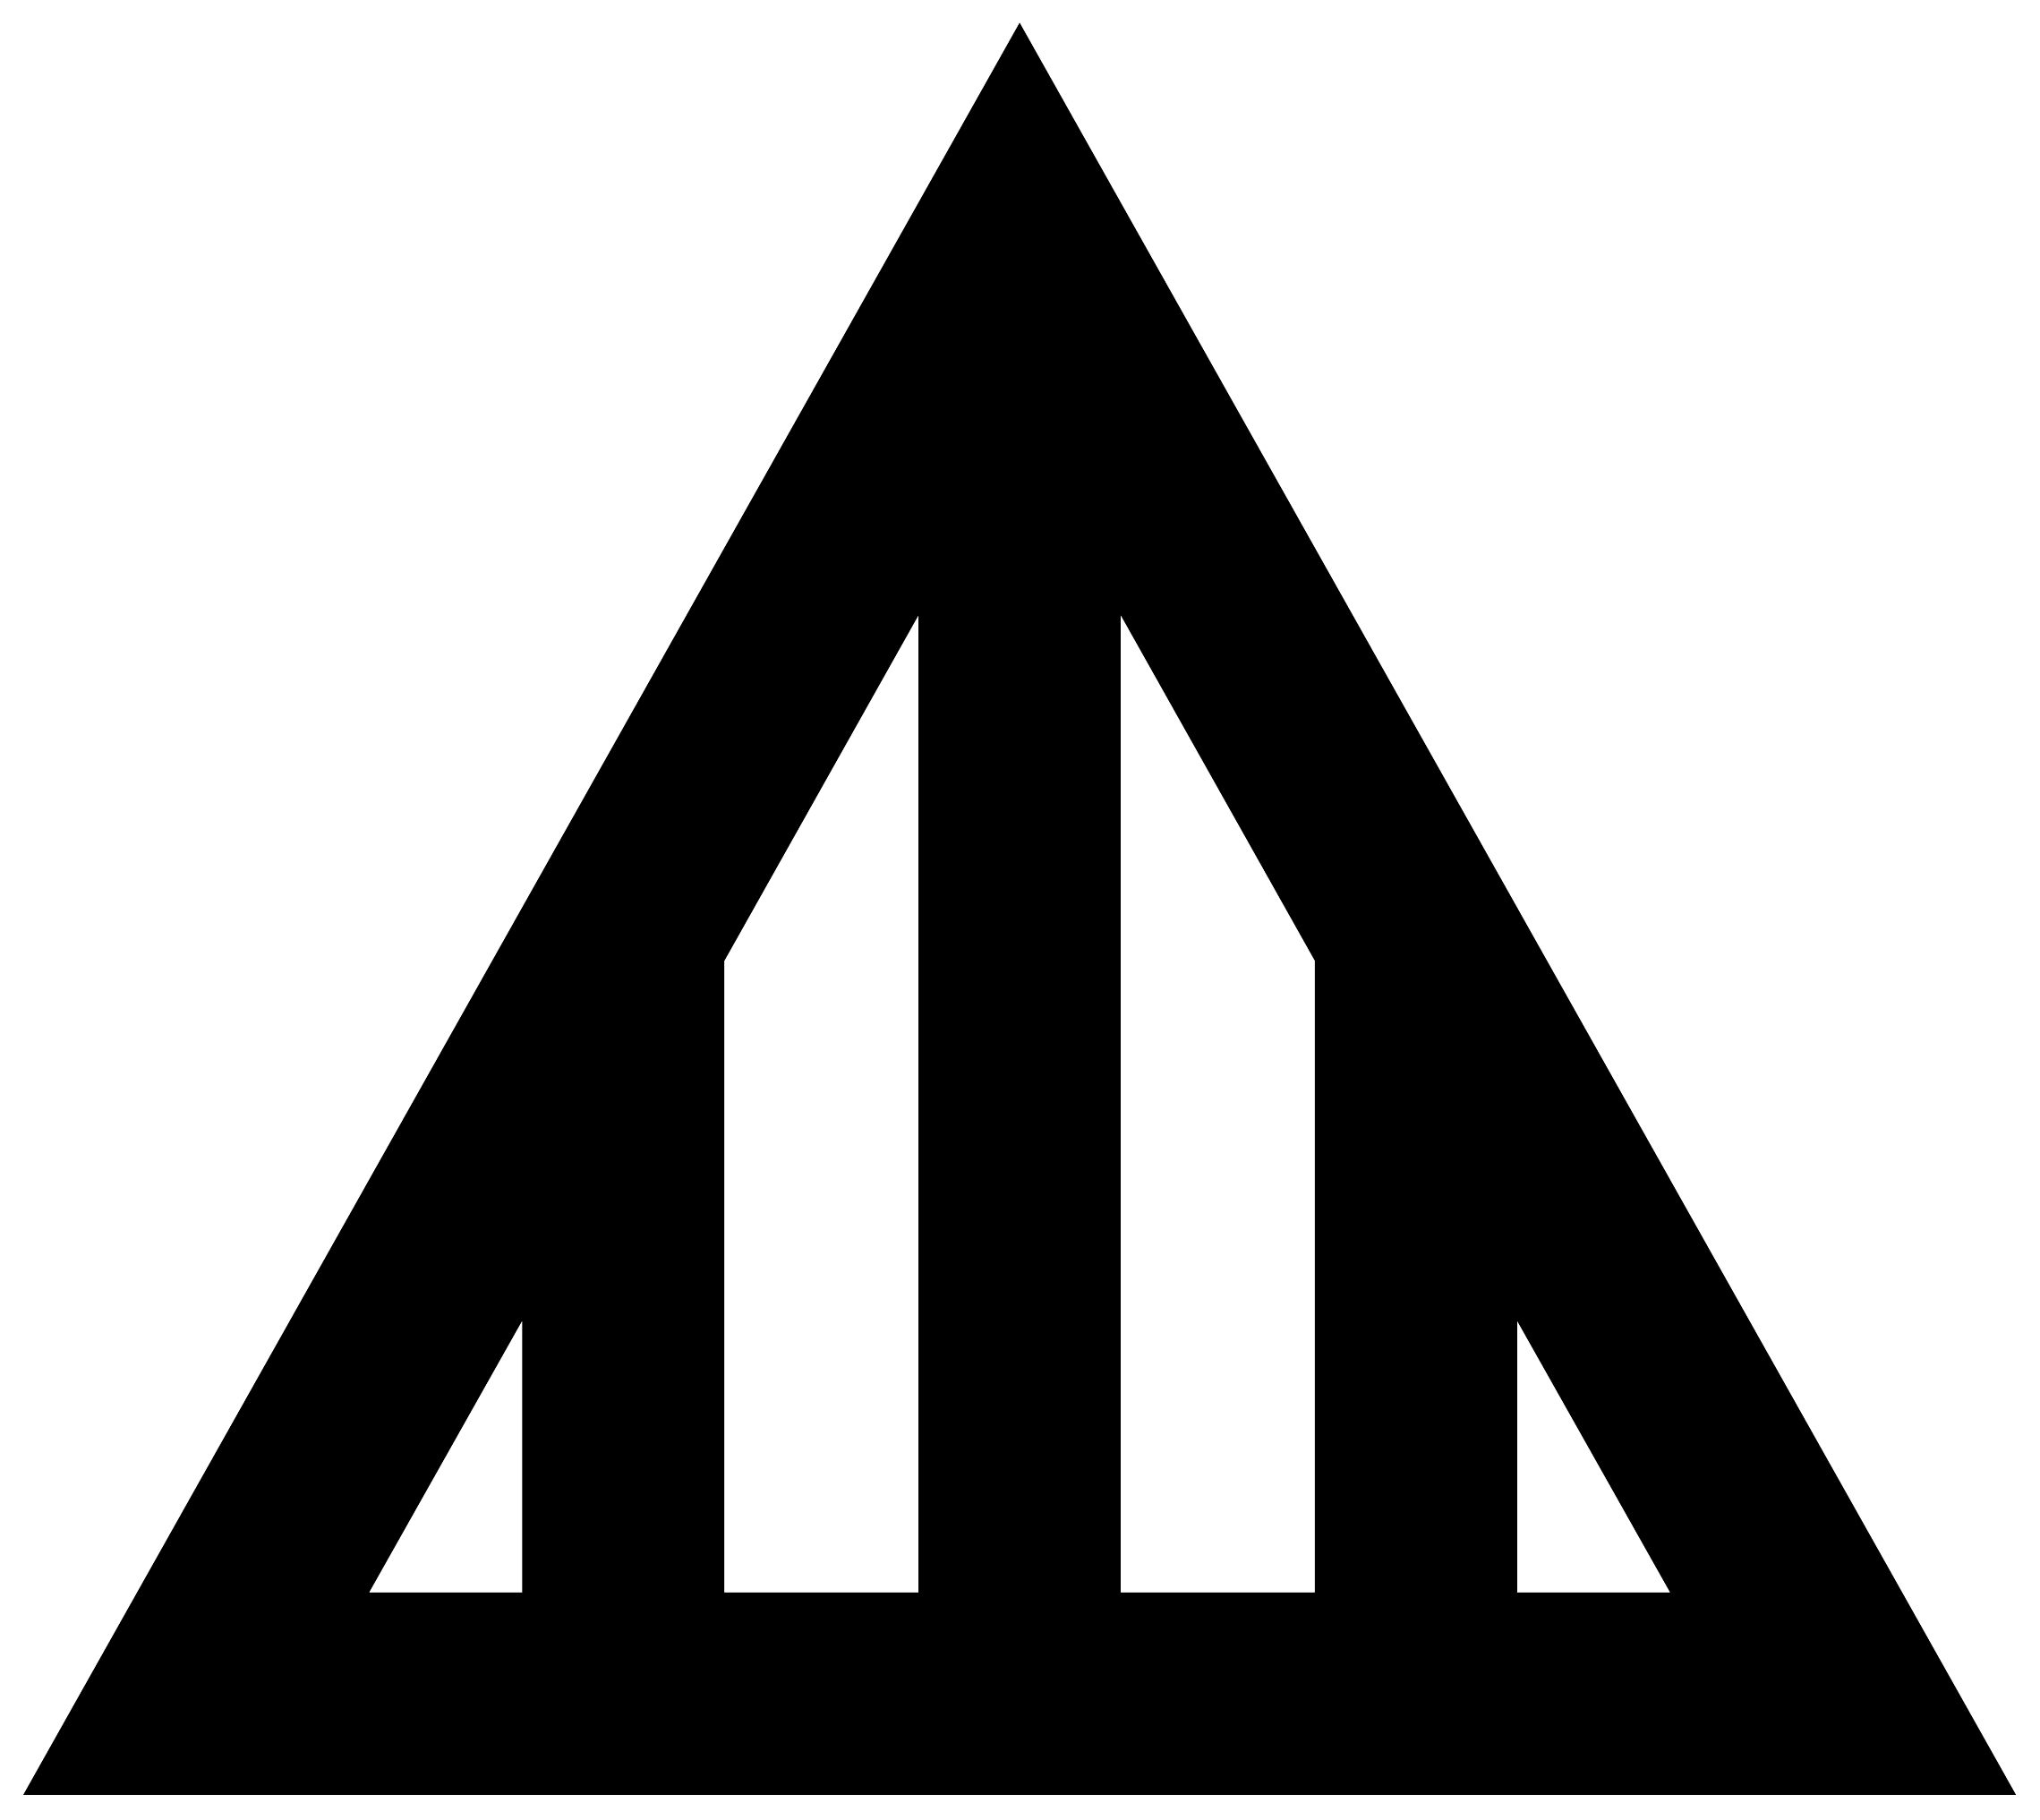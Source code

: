 


\begin{tikzpicture}[y=0.80pt, x=0.80pt, yscale=-1.0, xscale=1.0, inner sep=0pt, outer sep=0pt]
\begin{scope}[shift={(100.0,1569.0)},nonzero rule]
  \path[draw=.,fill=.,line width=1.600pt] (1034.0,0.0) --
    (32.0,0.0) -- (533.0,-891.0) -- (1034.0,0.0) --
    cycle(863.0,-100.0) -- (783.0,-242.0) -- (783.0,-100.0) --
    (863.0,-100.0) -- cycle(683.0,-100.0) -- (683.0,-420.0) --
    (583.0,-598.0) -- (583.0,-100.0) -- (683.0,-100.0) --
    cycle(483.0,-100.0) -- (483.0,-598.0) -- (383.0,-420.0) --
    (383.0,-100.0) -- (483.0,-100.0) -- cycle(283.0,-100.0) --
    (283.0,-242.0) -- (203.0,-100.0) -- (283.0,-100.0) -- cycle;
\end{scope}

\end{tikzpicture}

